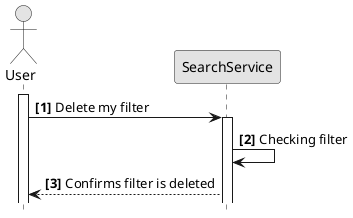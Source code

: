 @startuml
hide footbox
autonumber "<b>[0]"
skinparam monochrome true

actor User
participant SearchService

activate User
User -> SearchService: Delete my filter

activate SearchService
SearchService -> SearchService: Checking filter
SearchService --> User: Confirms filter is deleted

@enduml
